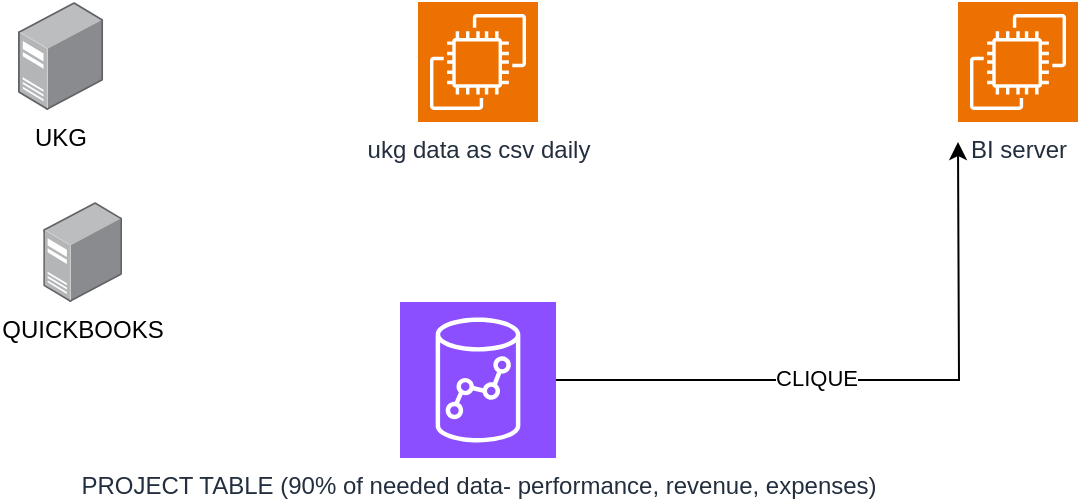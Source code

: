 <mxfile version="21.8.2" type="github" pages="2">
  <diagram name="Page-1" id="NhlCQwnbKt7YNHhuNADQ">
    <mxGraphModel dx="914" dy="527" grid="1" gridSize="10" guides="1" tooltips="1" connect="1" arrows="1" fold="1" page="1" pageScale="1" pageWidth="850" pageHeight="1100" math="0" shadow="0">
      <root>
        <mxCell id="0" />
        <mxCell id="1" parent="0" />
        <mxCell id="xrtQoND1L99B7gmo21XM-1" value="ukg data as csv daily" style="sketch=0;points=[[0,0,0],[0.25,0,0],[0.5,0,0],[0.75,0,0],[1,0,0],[0,1,0],[0.25,1,0],[0.5,1,0],[0.75,1,0],[1,1,0],[0,0.25,0],[0,0.5,0],[0,0.75,0],[1,0.25,0],[1,0.5,0],[1,0.75,0]];outlineConnect=0;fontColor=#232F3E;fillColor=#ED7100;strokeColor=#ffffff;dashed=0;verticalLabelPosition=bottom;verticalAlign=top;align=center;html=1;fontSize=12;fontStyle=0;aspect=fixed;shape=mxgraph.aws4.resourceIcon;resIcon=mxgraph.aws4.ec2;" vertex="1" parent="1">
          <mxGeometry x="230" y="80" width="60" height="60" as="geometry" />
        </mxCell>
        <mxCell id="xrtQoND1L99B7gmo21XM-4" style="edgeStyle=orthogonalEdgeStyle;rounded=0;orthogonalLoop=1;jettySize=auto;html=1;" edge="1" parent="1" source="xrtQoND1L99B7gmo21XM-2">
          <mxGeometry relative="1" as="geometry">
            <mxPoint x="500" y="150" as="targetPoint" />
          </mxGeometry>
        </mxCell>
        <mxCell id="xrtQoND1L99B7gmo21XM-5" value="CLIQUE" style="edgeLabel;html=1;align=center;verticalAlign=middle;resizable=0;points=[];" vertex="1" connectable="0" parent="xrtQoND1L99B7gmo21XM-4">
          <mxGeometry x="-0.189" y="1" relative="1" as="geometry">
            <mxPoint as="offset" />
          </mxGeometry>
        </mxCell>
        <mxCell id="xrtQoND1L99B7gmo21XM-2" value="PROJECT TABLE (90% of needed data- performance, revenue, expenses)" style="sketch=0;points=[[0,0,0],[0.25,0,0],[0.5,0,0],[0.75,0,0],[1,0,0],[0,1,0],[0.25,1,0],[0.5,1,0],[0.75,1,0],[1,1,0],[0,0.25,0],[0,0.5,0],[0,0.75,0],[1,0.25,0],[1,0.5,0],[1,0.75,0]];outlineConnect=0;fontColor=#232F3E;fillColor=#8C4FFF;strokeColor=#ffffff;dashed=0;verticalLabelPosition=bottom;verticalAlign=top;align=center;html=1;fontSize=12;fontStyle=0;aspect=fixed;shape=mxgraph.aws4.resourceIcon;resIcon=mxgraph.aws4.redshift;" vertex="1" parent="1">
          <mxGeometry x="221" y="230" width="78" height="78" as="geometry" />
        </mxCell>
        <mxCell id="xrtQoND1L99B7gmo21XM-3" value="BI server" style="sketch=0;points=[[0,0,0],[0.25,0,0],[0.5,0,0],[0.75,0,0],[1,0,0],[0,1,0],[0.25,1,0],[0.5,1,0],[0.75,1,0],[1,1,0],[0,0.25,0],[0,0.5,0],[0,0.75,0],[1,0.25,0],[1,0.5,0],[1,0.75,0]];outlineConnect=0;fontColor=#232F3E;fillColor=#ED7100;strokeColor=#ffffff;dashed=0;verticalLabelPosition=bottom;verticalAlign=top;align=center;html=1;fontSize=12;fontStyle=0;aspect=fixed;shape=mxgraph.aws4.resourceIcon;resIcon=mxgraph.aws4.ec2;" vertex="1" parent="1">
          <mxGeometry x="500" y="80" width="60" height="60" as="geometry" />
        </mxCell>
        <mxCell id="xrtQoND1L99B7gmo21XM-7" value="UKG" style="image;points=[];aspect=fixed;html=1;align=center;shadow=0;dashed=0;image=img/lib/allied_telesis/computer_and_terminals/Server_Desktop.svg;" vertex="1" parent="1">
          <mxGeometry x="30" y="80" width="42.6" height="54" as="geometry" />
        </mxCell>
        <mxCell id="xrtQoND1L99B7gmo21XM-8" value="QUICKBOOKS" style="image;points=[];aspect=fixed;html=1;align=center;shadow=0;dashed=0;image=img/lib/allied_telesis/computer_and_terminals/Server_Desktop.svg;" vertex="1" parent="1">
          <mxGeometry x="42.6" y="180" width="39.44" height="50" as="geometry" />
        </mxCell>
      </root>
    </mxGraphModel>
  </diagram>
  <diagram name="Copy of Page-1" id="HmeZJy1aBo19MaorxdAy">
    <mxGraphModel dx="914" dy="527" grid="1" gridSize="10" guides="1" tooltips="1" connect="1" arrows="1" fold="1" page="1" pageScale="1" pageWidth="850" pageHeight="1100" math="0" shadow="0">
      <root>
        <mxCell id="HMmMZeuANOA9qIfeLEXC-0" />
        <mxCell id="HMmMZeuANOA9qIfeLEXC-1" parent="HMmMZeuANOA9qIfeLEXC-0" />
        <mxCell id="HMmMZeuANOA9qIfeLEXC-2" value="ukg data as csv daily" style="sketch=0;points=[[0,0,0],[0.25,0,0],[0.5,0,0],[0.75,0,0],[1,0,0],[0,1,0],[0.25,1,0],[0.5,1,0],[0.75,1,0],[1,1,0],[0,0.25,0],[0,0.5,0],[0,0.75,0],[1,0.25,0],[1,0.5,0],[1,0.75,0]];outlineConnect=0;fontColor=#232F3E;fillColor=#ED7100;strokeColor=#ffffff;dashed=0;verticalLabelPosition=bottom;verticalAlign=top;align=center;html=1;fontSize=12;fontStyle=0;aspect=fixed;shape=mxgraph.aws4.resourceIcon;resIcon=mxgraph.aws4.ec2;" vertex="1" parent="HMmMZeuANOA9qIfeLEXC-1">
          <mxGeometry x="230" y="80" width="60" height="60" as="geometry" />
        </mxCell>
        <mxCell id="HMmMZeuANOA9qIfeLEXC-3" style="edgeStyle=orthogonalEdgeStyle;rounded=0;orthogonalLoop=1;jettySize=auto;html=1;" edge="1" parent="HMmMZeuANOA9qIfeLEXC-1" source="HMmMZeuANOA9qIfeLEXC-5">
          <mxGeometry relative="1" as="geometry">
            <mxPoint x="500" y="150" as="targetPoint" />
          </mxGeometry>
        </mxCell>
        <mxCell id="HMmMZeuANOA9qIfeLEXC-4" value="CLIQUE" style="edgeLabel;html=1;align=center;verticalAlign=middle;resizable=0;points=[];" vertex="1" connectable="0" parent="HMmMZeuANOA9qIfeLEXC-3">
          <mxGeometry x="-0.189" y="1" relative="1" as="geometry">
            <mxPoint as="offset" />
          </mxGeometry>
        </mxCell>
        <mxCell id="HMmMZeuANOA9qIfeLEXC-5" value="PROJECT TABLE (90% of needed data- performance, revenue, expenses)" style="sketch=0;points=[[0,0,0],[0.25,0,0],[0.5,0,0],[0.75,0,0],[1,0,0],[0,1,0],[0.25,1,0],[0.5,1,0],[0.75,1,0],[1,1,0],[0,0.25,0],[0,0.5,0],[0,0.75,0],[1,0.25,0],[1,0.5,0],[1,0.75,0]];outlineConnect=0;fontColor=#232F3E;fillColor=#8C4FFF;strokeColor=#ffffff;dashed=0;verticalLabelPosition=bottom;verticalAlign=top;align=center;html=1;fontSize=12;fontStyle=0;aspect=fixed;shape=mxgraph.aws4.resourceIcon;resIcon=mxgraph.aws4.redshift;" vertex="1" parent="HMmMZeuANOA9qIfeLEXC-1">
          <mxGeometry x="221" y="230" width="78" height="78" as="geometry" />
        </mxCell>
        <mxCell id="HMmMZeuANOA9qIfeLEXC-6" value="BI server" style="sketch=0;points=[[0,0,0],[0.25,0,0],[0.5,0,0],[0.75,0,0],[1,0,0],[0,1,0],[0.25,1,0],[0.5,1,0],[0.75,1,0],[1,1,0],[0,0.25,0],[0,0.5,0],[0,0.75,0],[1,0.25,0],[1,0.5,0],[1,0.75,0]];outlineConnect=0;fontColor=#232F3E;fillColor=#ED7100;strokeColor=#ffffff;dashed=0;verticalLabelPosition=bottom;verticalAlign=top;align=center;html=1;fontSize=12;fontStyle=0;aspect=fixed;shape=mxgraph.aws4.resourceIcon;resIcon=mxgraph.aws4.ec2;" vertex="1" parent="HMmMZeuANOA9qIfeLEXC-1">
          <mxGeometry x="500" y="80" width="60" height="60" as="geometry" />
        </mxCell>
        <mxCell id="HMmMZeuANOA9qIfeLEXC-7" value="UKG" style="image;points=[];aspect=fixed;html=1;align=center;shadow=0;dashed=0;image=img/lib/allied_telesis/computer_and_terminals/Server_Desktop.svg;" vertex="1" parent="HMmMZeuANOA9qIfeLEXC-1">
          <mxGeometry x="30" y="80" width="42.6" height="54" as="geometry" />
        </mxCell>
        <mxCell id="HMmMZeuANOA9qIfeLEXC-8" value="QUICKBOOKS" style="image;points=[];aspect=fixed;html=1;align=center;shadow=0;dashed=0;image=img/lib/allied_telesis/computer_and_terminals/Server_Desktop.svg;" vertex="1" parent="HMmMZeuANOA9qIfeLEXC-1">
          <mxGeometry x="42.6" y="180" width="39.44" height="50" as="geometry" />
        </mxCell>
      </root>
    </mxGraphModel>
  </diagram>
</mxfile>
